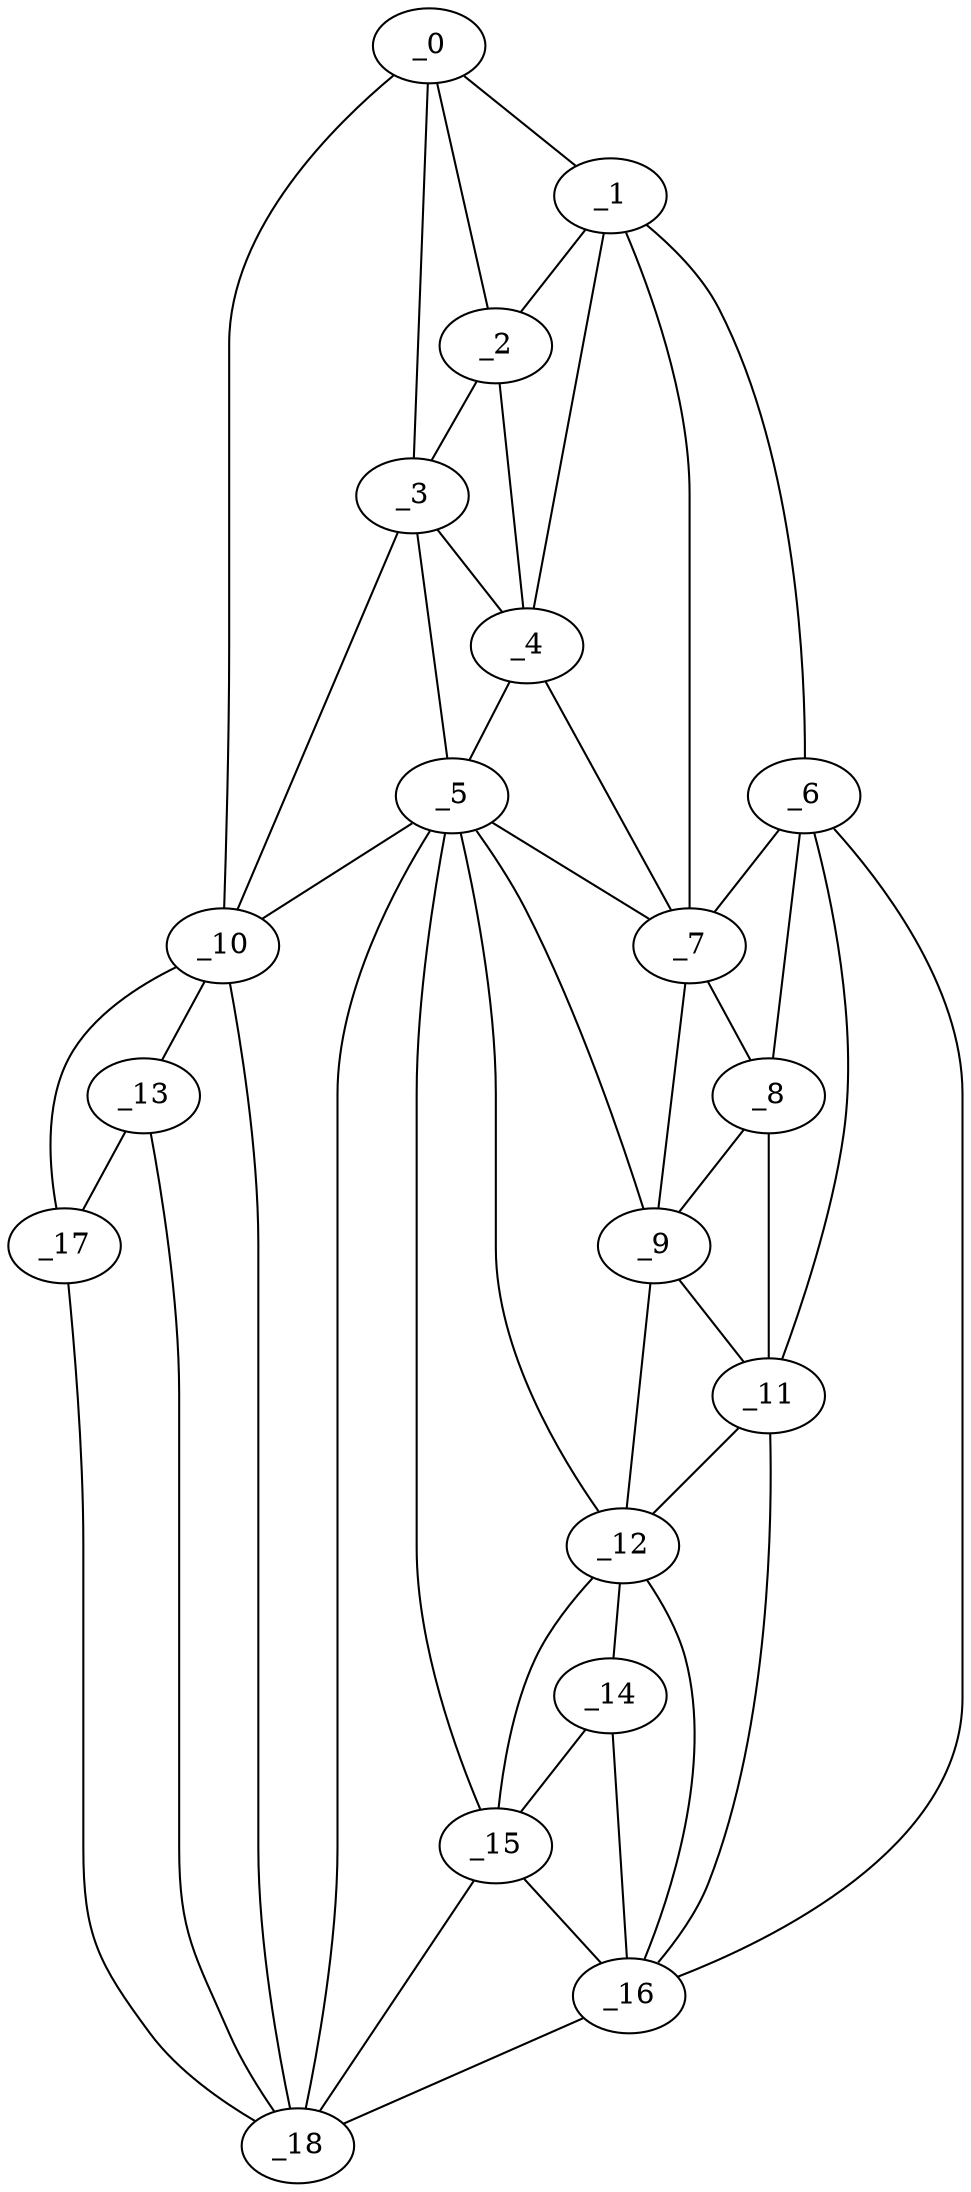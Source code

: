 graph "obj55__315.gxl" {
	_0	 [x=21,
		y=22];
	_1	 [x=21,
		y=49];
	_0 -- _1	 [valence=1];
	_2	 [x=34,
		y=21];
	_0 -- _2	 [valence=2];
	_3	 [x=44,
		y=19];
	_0 -- _3	 [valence=1];
	_10	 [x=81,
		y=8];
	_0 -- _10	 [valence=1];
	_1 -- _2	 [valence=1];
	_4	 [x=49,
		y=22];
	_1 -- _4	 [valence=2];
	_6	 [x=64,
		y=104];
	_1 -- _6	 [valence=1];
	_7	 [x=66,
		y=80];
	_1 -- _7	 [valence=2];
	_2 -- _3	 [valence=2];
	_2 -- _4	 [valence=1];
	_3 -- _4	 [valence=2];
	_5	 [x=61,
		y=17];
	_3 -- _5	 [valence=2];
	_3 -- _10	 [valence=2];
	_4 -- _5	 [valence=2];
	_4 -- _7	 [valence=2];
	_5 -- _7	 [valence=2];
	_9	 [x=74,
		y=80];
	_5 -- _9	 [valence=2];
	_5 -- _10	 [valence=2];
	_12	 [x=90,
		y=75];
	_5 -- _12	 [valence=2];
	_15	 [x=104,
		y=60];
	_5 -- _15	 [valence=2];
	_18	 [x=109,
		y=38];
	_5 -- _18	 [valence=2];
	_6 -- _7	 [valence=2];
	_8	 [x=70,
		y=89];
	_6 -- _8	 [valence=2];
	_11	 [x=81,
		y=85];
	_6 -- _11	 [valence=1];
	_16	 [x=105,
		y=89];
	_6 -- _16	 [valence=1];
	_7 -- _8	 [valence=1];
	_7 -- _9	 [valence=1];
	_8 -- _9	 [valence=2];
	_8 -- _11	 [valence=1];
	_9 -- _11	 [valence=2];
	_9 -- _12	 [valence=2];
	_13	 [x=96,
		y=11];
	_10 -- _13	 [valence=2];
	_17	 [x=108,
		y=10];
	_10 -- _17	 [valence=1];
	_10 -- _18	 [valence=2];
	_11 -- _12	 [valence=2];
	_11 -- _16	 [valence=1];
	_14	 [x=103,
		y=77];
	_12 -- _14	 [valence=2];
	_12 -- _15	 [valence=2];
	_12 -- _16	 [valence=2];
	_13 -- _17	 [valence=2];
	_13 -- _18	 [valence=1];
	_14 -- _15	 [valence=2];
	_14 -- _16	 [valence=1];
	_15 -- _16	 [valence=1];
	_15 -- _18	 [valence=2];
	_16 -- _18	 [valence=1];
	_17 -- _18	 [valence=1];
}

